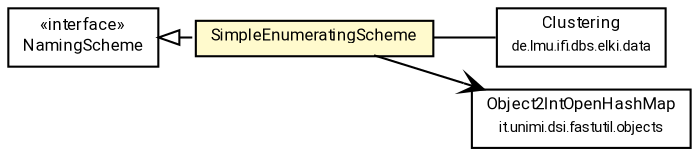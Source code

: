 #!/usr/local/bin/dot
#
# Class diagram 
# Generated by UMLGraph version R5_7_2-60-g0e99a6 (http://www.spinellis.gr/umlgraph/)
#

digraph G {
	graph [fontnames="svg"]
	edge [fontname="Roboto",fontsize=7,labelfontname="Roboto",labelfontsize=7,color="black"];
	node [fontname="Roboto",fontcolor="black",fontsize=8,shape=plaintext,margin=0,width=0,height=0];
	nodesep=0.15;
	ranksep=0.25;
	rankdir=LR;
	// de.lmu.ifi.dbs.elki.result.textwriter.naming.NamingScheme
	c9453724 [label=<<table title="de.lmu.ifi.dbs.elki.result.textwriter.naming.NamingScheme" border="0" cellborder="1" cellspacing="0" cellpadding="2" href="NamingScheme.html" target="_parent">
		<tr><td><table border="0" cellspacing="0" cellpadding="1">
		<tr><td align="center" balign="center"> &#171;interface&#187; </td></tr>
		<tr><td align="center" balign="center"> <font face="Roboto">NamingScheme</font> </td></tr>
		</table></td></tr>
		</table>>, URL="NamingScheme.html"];
	// de.lmu.ifi.dbs.elki.result.textwriter.naming.SimpleEnumeratingScheme
	c9453725 [label=<<table title="de.lmu.ifi.dbs.elki.result.textwriter.naming.SimpleEnumeratingScheme" border="0" cellborder="1" cellspacing="0" cellpadding="2" bgcolor="lemonChiffon" href="SimpleEnumeratingScheme.html" target="_parent">
		<tr><td><table border="0" cellspacing="0" cellpadding="1">
		<tr><td align="center" balign="center"> <font face="Roboto">SimpleEnumeratingScheme</font> </td></tr>
		</table></td></tr>
		</table>>, URL="SimpleEnumeratingScheme.html"];
	// de.lmu.ifi.dbs.elki.data.Clustering<M extends de.lmu.ifi.dbs.elki.data.model.Model>
	c9454255 [label=<<table title="de.lmu.ifi.dbs.elki.data.Clustering" border="0" cellborder="1" cellspacing="0" cellpadding="2" href="../../../data/Clustering.html" target="_parent">
		<tr><td><table border="0" cellspacing="0" cellpadding="1">
		<tr><td align="center" balign="center"> <font face="Roboto">Clustering</font> </td></tr>
		<tr><td align="center" balign="center"> <font face="Roboto" point-size="7.0">de.lmu.ifi.dbs.elki.data</font> </td></tr>
		</table></td></tr>
		</table>>, URL="../../../data/Clustering.html"];
	// de.lmu.ifi.dbs.elki.result.textwriter.naming.SimpleEnumeratingScheme implements de.lmu.ifi.dbs.elki.result.textwriter.naming.NamingScheme
	c9453724 -> c9453725 [arrowtail=empty,style=dashed,dir=back,weight=9];
	// de.lmu.ifi.dbs.elki.result.textwriter.naming.SimpleEnumeratingScheme assoc de.lmu.ifi.dbs.elki.data.Clustering<M extends de.lmu.ifi.dbs.elki.data.model.Model>
	c9453725 -> c9454255 [arrowhead=none,weight=2];
	// de.lmu.ifi.dbs.elki.result.textwriter.naming.SimpleEnumeratingScheme navassoc it.unimi.dsi.fastutil.objects.Object2IntOpenHashMap<K>
	c9453725 -> c9456881 [arrowhead=open,weight=1];
	// it.unimi.dsi.fastutil.objects.Object2IntOpenHashMap<K>
	c9456881 [label=<<table title="it.unimi.dsi.fastutil.objects.Object2IntOpenHashMap" border="0" cellborder="1" cellspacing="0" cellpadding="2" href="http://docs.oracle.com/javase/7/docs/api/it/unimi/dsi/fastutil/objects/Object2IntOpenHashMap.html" target="_parent">
		<tr><td><table border="0" cellspacing="0" cellpadding="1">
		<tr><td align="center" balign="center"> <font face="Roboto">Object2IntOpenHashMap</font> </td></tr>
		<tr><td align="center" balign="center"> <font face="Roboto" point-size="7.0">it.unimi.dsi.fastutil.objects</font> </td></tr>
		</table></td></tr>
		</table>>, URL="http://docs.oracle.com/javase/7/docs/api/it/unimi/dsi/fastutil/objects/Object2IntOpenHashMap.html"];
}

